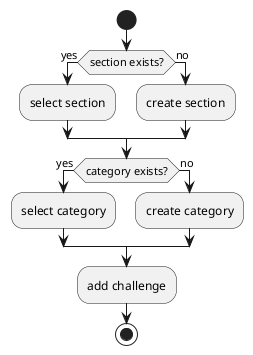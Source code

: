 @startuml
'!include themes\puml-theme-cf.puml
skinparam ConditionEndStyle hline
start
if (section exists?) then (yes)
    :select section;
else (no)
    :create section;
endif
if (category exists?) then (yes)
    :select category;
else (no)
    :create category;
endif
:add challenge;
stop
@enduml

